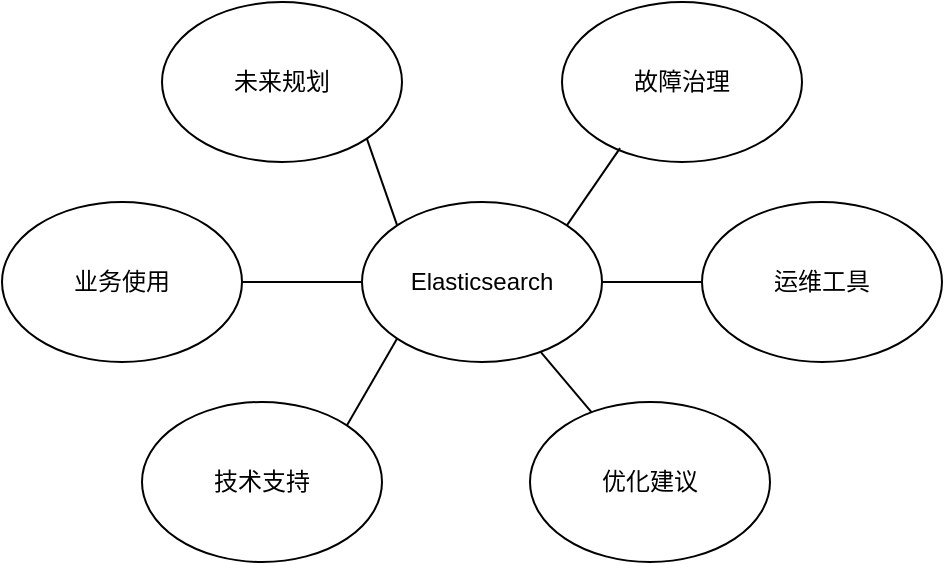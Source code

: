 <mxfile version="24.8.4">
  <diagram name="第 1 页" id="kdjIHs1Ybzr7DbQj8N4Z">
    <mxGraphModel dx="954" dy="520" grid="0" gridSize="10" guides="1" tooltips="1" connect="1" arrows="1" fold="1" page="1" pageScale="1" pageWidth="827" pageHeight="1169" math="0" shadow="0">
      <root>
        <mxCell id="0" />
        <mxCell id="1" parent="0" />
        <mxCell id="YO3xLAx4A9Xjm7JYL_cF-1" value="Elasticsearch" style="ellipse;whiteSpace=wrap;html=1;" vertex="1" parent="1">
          <mxGeometry x="330" y="220" width="120" height="80" as="geometry" />
        </mxCell>
        <mxCell id="YO3xLAx4A9Xjm7JYL_cF-2" value="业务使用" style="ellipse;whiteSpace=wrap;html=1;" vertex="1" parent="1">
          <mxGeometry x="150" y="220" width="120" height="80" as="geometry" />
        </mxCell>
        <mxCell id="YO3xLAx4A9Xjm7JYL_cF-14" style="rounded=0;orthogonalLoop=1;jettySize=auto;html=1;exitX=1;exitY=0;exitDx=0;exitDy=0;entryX=0;entryY=1;entryDx=0;entryDy=0;endArrow=none;endFill=0;" edge="1" parent="1" source="YO3xLAx4A9Xjm7JYL_cF-3" target="YO3xLAx4A9Xjm7JYL_cF-1">
          <mxGeometry relative="1" as="geometry" />
        </mxCell>
        <mxCell id="YO3xLAx4A9Xjm7JYL_cF-3" value="技术支持" style="ellipse;whiteSpace=wrap;html=1;" vertex="1" parent="1">
          <mxGeometry x="220" y="320" width="120" height="80" as="geometry" />
        </mxCell>
        <mxCell id="YO3xLAx4A9Xjm7JYL_cF-5" value="故障治理" style="ellipse;whiteSpace=wrap;html=1;" vertex="1" parent="1">
          <mxGeometry x="430" y="120" width="120" height="80" as="geometry" />
        </mxCell>
        <mxCell id="YO3xLAx4A9Xjm7JYL_cF-15" value="" style="rounded=0;orthogonalLoop=1;jettySize=auto;html=1;endArrow=none;endFill=0;" edge="1" parent="1" source="YO3xLAx4A9Xjm7JYL_cF-7" target="YO3xLAx4A9Xjm7JYL_cF-1">
          <mxGeometry relative="1" as="geometry" />
        </mxCell>
        <mxCell id="YO3xLAx4A9Xjm7JYL_cF-7" value="运维工具" style="ellipse;whiteSpace=wrap;html=1;" vertex="1" parent="1">
          <mxGeometry x="500" y="220" width="120" height="80" as="geometry" />
        </mxCell>
        <mxCell id="YO3xLAx4A9Xjm7JYL_cF-8" value="未来规划" style="ellipse;whiteSpace=wrap;html=1;" vertex="1" parent="1">
          <mxGeometry x="230" y="120" width="120" height="80" as="geometry" />
        </mxCell>
        <mxCell id="YO3xLAx4A9Xjm7JYL_cF-16" value="" style="rounded=0;orthogonalLoop=1;jettySize=auto;html=1;endArrow=none;endFill=0;" edge="1" parent="1" source="YO3xLAx4A9Xjm7JYL_cF-9" target="YO3xLAx4A9Xjm7JYL_cF-1">
          <mxGeometry relative="1" as="geometry" />
        </mxCell>
        <mxCell id="YO3xLAx4A9Xjm7JYL_cF-9" value="优化建议" style="ellipse;whiteSpace=wrap;html=1;" vertex="1" parent="1">
          <mxGeometry x="414" y="320" width="120" height="80" as="geometry" />
        </mxCell>
        <mxCell id="YO3xLAx4A9Xjm7JYL_cF-10" value="" style="endArrow=none;html=1;rounded=0;entryX=1;entryY=0.5;entryDx=0;entryDy=0;exitX=0;exitY=0.5;exitDx=0;exitDy=0;" edge="1" parent="1" source="YO3xLAx4A9Xjm7JYL_cF-1" target="YO3xLAx4A9Xjm7JYL_cF-2">
          <mxGeometry width="50" height="50" relative="1" as="geometry">
            <mxPoint x="390" y="300" as="sourcePoint" />
            <mxPoint x="410" y="210" as="targetPoint" />
          </mxGeometry>
        </mxCell>
        <mxCell id="YO3xLAx4A9Xjm7JYL_cF-11" value="" style="endArrow=none;html=1;rounded=0;entryX=0.242;entryY=0.913;entryDx=0;entryDy=0;exitX=1;exitY=0;exitDx=0;exitDy=0;entryPerimeter=0;" edge="1" parent="1" source="YO3xLAx4A9Xjm7JYL_cF-1" target="YO3xLAx4A9Xjm7JYL_cF-5">
          <mxGeometry width="50" height="50" relative="1" as="geometry">
            <mxPoint x="430" y="300" as="sourcePoint" />
            <mxPoint x="480" y="250" as="targetPoint" />
          </mxGeometry>
        </mxCell>
        <mxCell id="YO3xLAx4A9Xjm7JYL_cF-13" value="" style="endArrow=none;html=1;rounded=0;entryX=1;entryY=1;entryDx=0;entryDy=0;exitX=0;exitY=0;exitDx=0;exitDy=0;" edge="1" parent="1" source="YO3xLAx4A9Xjm7JYL_cF-1" target="YO3xLAx4A9Xjm7JYL_cF-8">
          <mxGeometry width="50" height="50" relative="1" as="geometry">
            <mxPoint x="290" y="250" as="sourcePoint" />
            <mxPoint x="340" y="200" as="targetPoint" />
          </mxGeometry>
        </mxCell>
      </root>
    </mxGraphModel>
  </diagram>
</mxfile>
